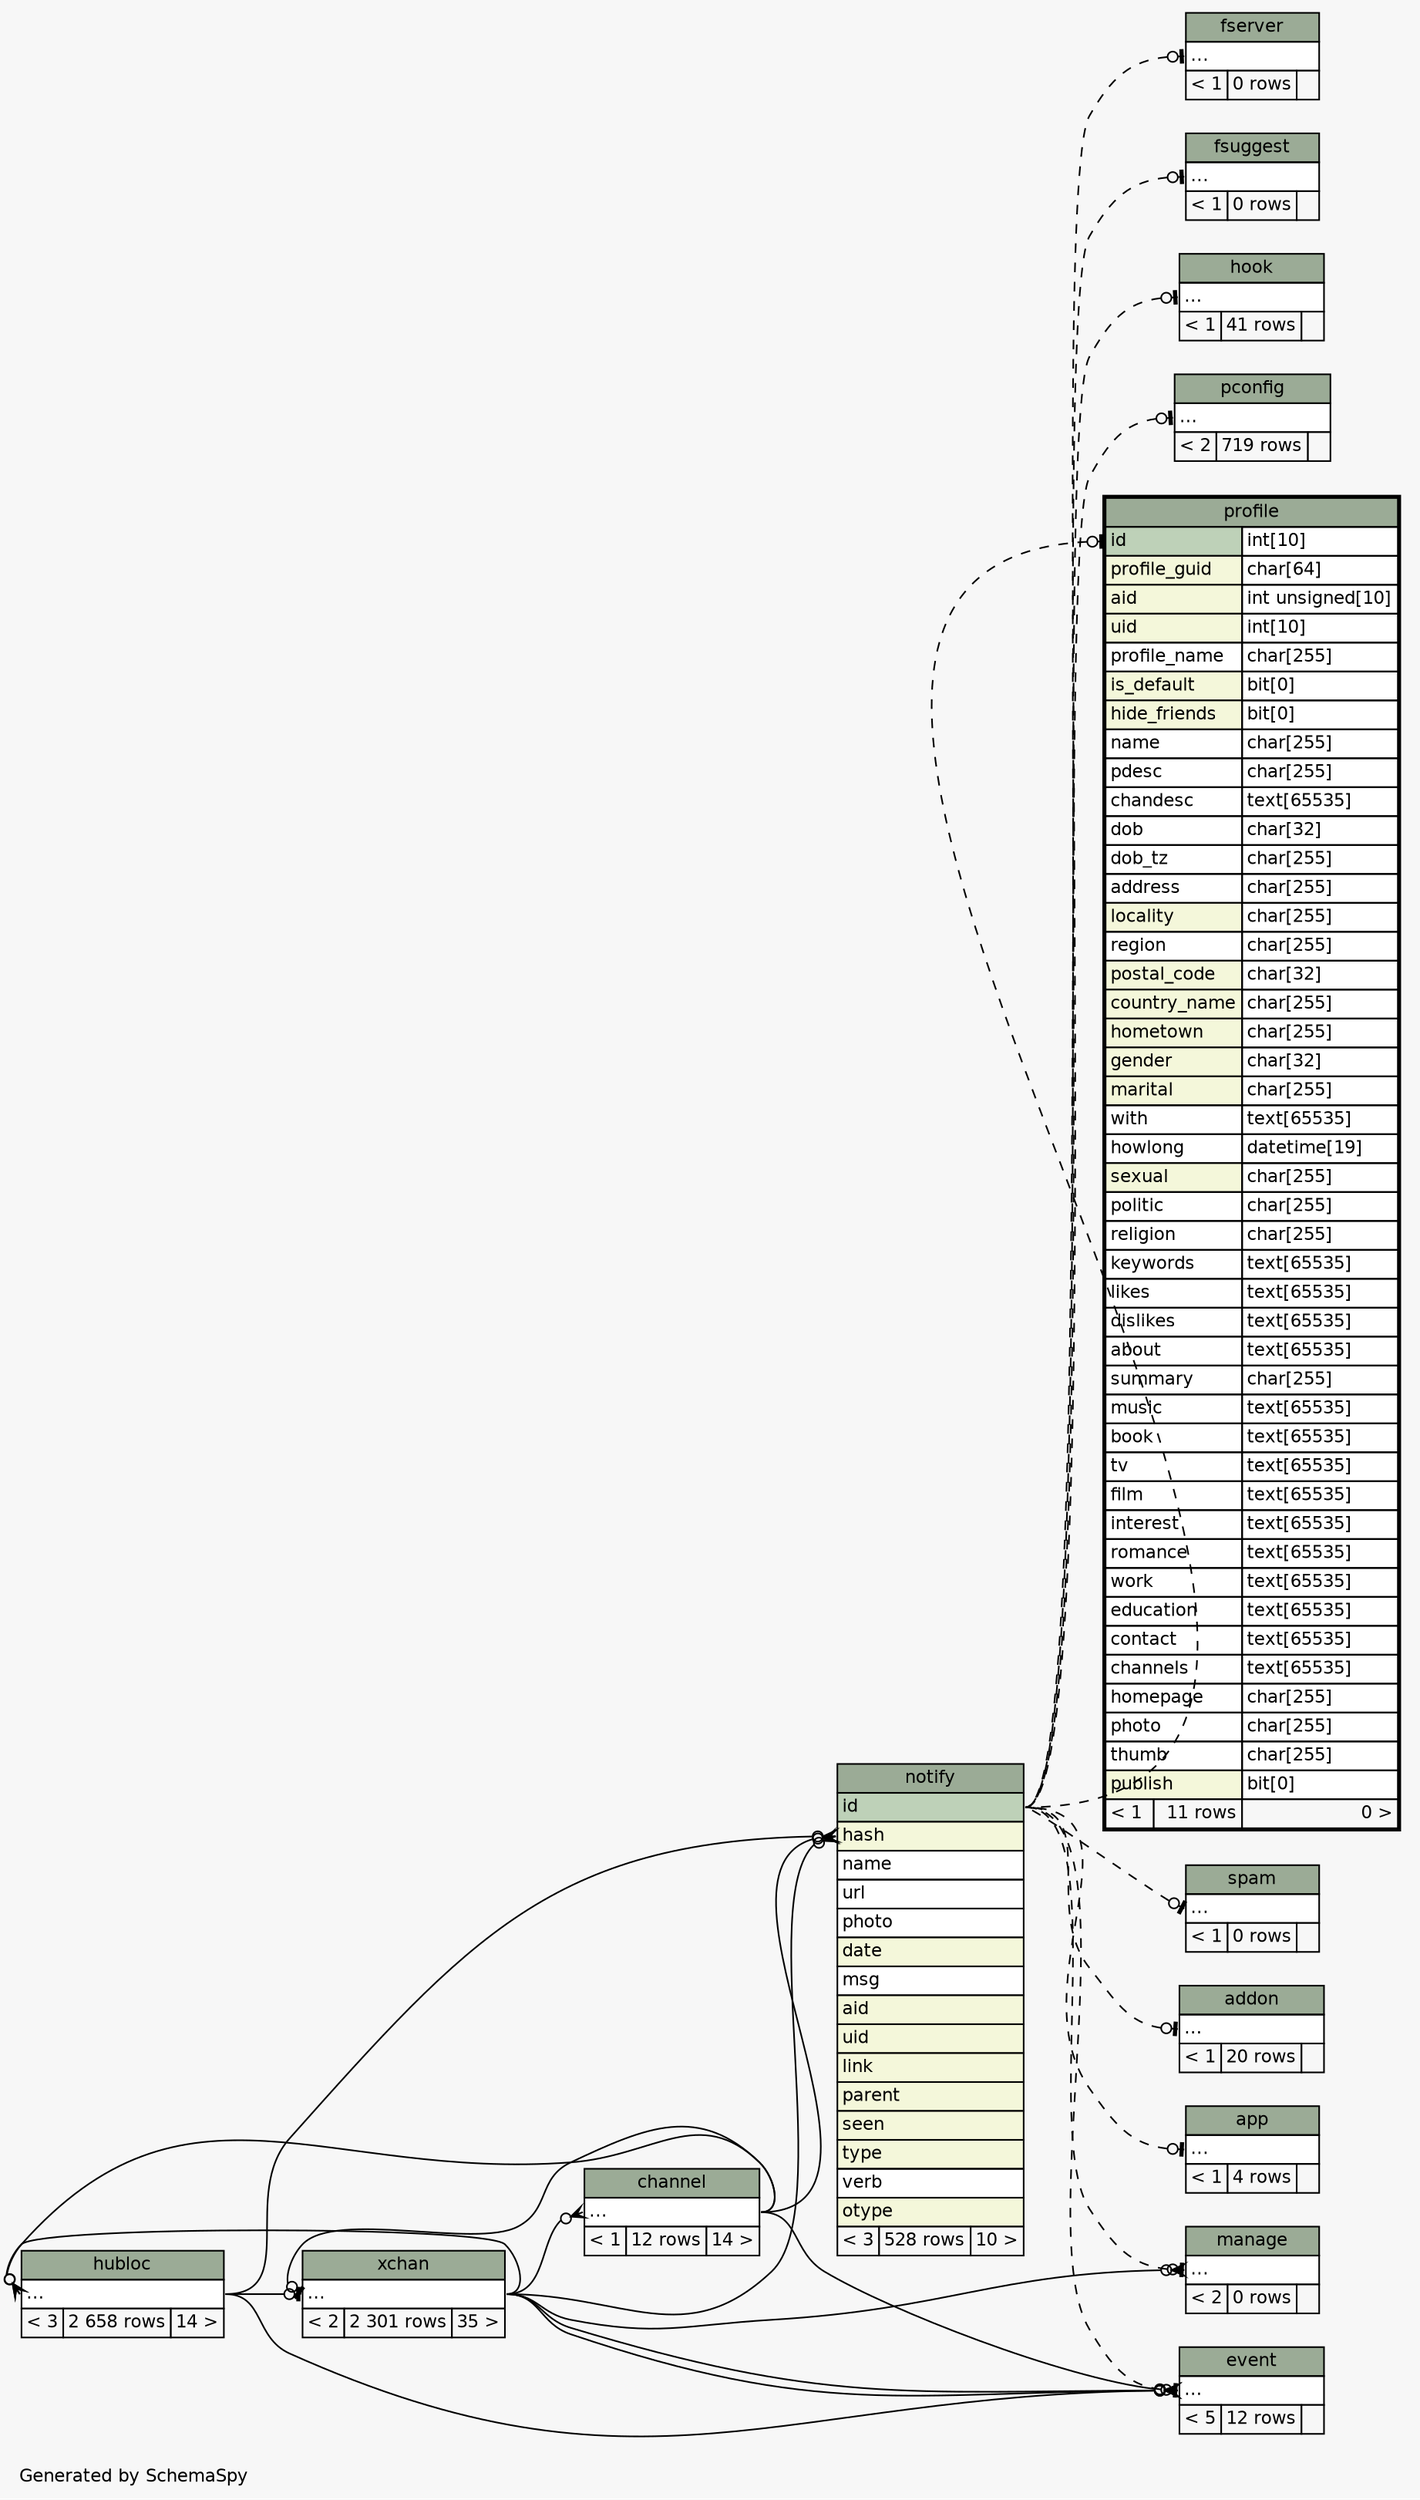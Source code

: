 // dot 2.26.3 on Linux 3.2.0-4-686-pae
// SchemaSpy rev 590
digraph "impliedTwoDegreesRelationshipsDiagram" {
  graph [
    rankdir="RL"
    bgcolor="#f7f7f7"
    label="\nGenerated by SchemaSpy"
    labeljust="l"
    nodesep="0.18"
    ranksep="0.46"
    fontname="Helvetica"
    fontsize="11"
  ];
  node [
    fontname="Helvetica"
    fontsize="11"
    shape="plaintext"
  ];
  edge [
    arrowsize="0.8"
  ];
  "addon":"elipses":w -> "notify":"id":e [arrowhead=none dir=back arrowtail=teeodot style=dashed];
  "app":"elipses":w -> "notify":"id":e [arrowhead=none dir=back arrowtail=teeodot style=dashed];
  "channel":"elipses":w -> "xchan":"elipses":e [arrowhead=none dir=back arrowtail=crowodot];
  "event":"elipses":w -> "channel":"elipses":e [arrowhead=none dir=back arrowtail=crowodot];
  "event":"elipses":w -> "hubloc":"elipses":e [arrowhead=none dir=back arrowtail=crowodot];
  "event":"elipses":w -> "xchan":"elipses":e [arrowhead=none dir=back arrowtail=crowodot];
  "event":"elipses":w -> "xchan":"elipses":e [arrowhead=none dir=back arrowtail=crowodot];
  "event":"elipses":w -> "notify":"id":e [arrowhead=none dir=back arrowtail=teeodot style=dashed];
  "fserver":"elipses":w -> "notify":"id":e [arrowhead=none dir=back arrowtail=teeodot style=dashed];
  "fsuggest":"elipses":w -> "notify":"id":e [arrowhead=none dir=back arrowtail=teeodot style=dashed];
  "hook":"elipses":w -> "notify":"id":e [arrowhead=none dir=back arrowtail=teeodot style=dashed];
  "hubloc":"elipses":w -> "channel":"elipses":e [arrowhead=none dir=back arrowtail=crowodot];
  "hubloc":"elipses":w -> "xchan":"elipses":e [arrowhead=none dir=back arrowtail=crowodot];
  "manage":"elipses":w -> "notify":"id":e [arrowhead=none dir=back arrowtail=teeodot style=dashed];
  "manage":"elipses":w -> "xchan":"elipses":e [arrowhead=none dir=back arrowtail=crowodot];
  "notify":"hash":w -> "channel":"elipses":e [arrowhead=none dir=back arrowtail=crowodot];
  "notify":"hash":w -> "hubloc":"elipses":e [arrowhead=none dir=back arrowtail=crowodot];
  "notify":"hash":w -> "xchan":"elipses":e [arrowhead=none dir=back arrowtail=crowodot];
  "pconfig":"elipses":w -> "notify":"id":e [arrowhead=none dir=back arrowtail=teeodot style=dashed];
  "profile":"id":w -> "notify":"id":e [arrowhead=none dir=back arrowtail=teeodot style=dashed];
  "spam":"elipses":w -> "notify":"id":e [arrowhead=none dir=back arrowtail=teeodot style=dashed];
  "xchan":"elipses":w -> "channel":"elipses":e [arrowhead=none dir=back arrowtail=teeodot];
  "xchan":"elipses":w -> "hubloc":"elipses":e [arrowhead=none dir=back arrowtail=teeodot];
  "addon" [
    label=<
    <TABLE BORDER="0" CELLBORDER="1" CELLSPACING="0" BGCOLOR="#ffffff">
      <TR><TD COLSPAN="3" BGCOLOR="#9bab96" ALIGN="CENTER">addon</TD></TR>
      <TR><TD PORT="elipses" COLSPAN="3" ALIGN="LEFT">...</TD></TR>
      <TR><TD ALIGN="LEFT" BGCOLOR="#f7f7f7">&lt; 1</TD><TD ALIGN="RIGHT" BGCOLOR="#f7f7f7">20 rows</TD><TD ALIGN="RIGHT" BGCOLOR="#f7f7f7">  </TD></TR>
    </TABLE>>
    URL="addon.html"
    tooltip="addon"
  ];
  "app" [
    label=<
    <TABLE BORDER="0" CELLBORDER="1" CELLSPACING="0" BGCOLOR="#ffffff">
      <TR><TD COLSPAN="3" BGCOLOR="#9bab96" ALIGN="CENTER">app</TD></TR>
      <TR><TD PORT="elipses" COLSPAN="3" ALIGN="LEFT">...</TD></TR>
      <TR><TD ALIGN="LEFT" BGCOLOR="#f7f7f7">&lt; 1</TD><TD ALIGN="RIGHT" BGCOLOR="#f7f7f7">4 rows</TD><TD ALIGN="RIGHT" BGCOLOR="#f7f7f7">  </TD></TR>
    </TABLE>>
    URL="app.html"
    tooltip="app"
  ];
  "channel" [
    label=<
    <TABLE BORDER="0" CELLBORDER="1" CELLSPACING="0" BGCOLOR="#ffffff">
      <TR><TD COLSPAN="3" BGCOLOR="#9bab96" ALIGN="CENTER">channel</TD></TR>
      <TR><TD PORT="elipses" COLSPAN="3" ALIGN="LEFT">...</TD></TR>
      <TR><TD ALIGN="LEFT" BGCOLOR="#f7f7f7">&lt; 1</TD><TD ALIGN="RIGHT" BGCOLOR="#f7f7f7">12 rows</TD><TD ALIGN="RIGHT" BGCOLOR="#f7f7f7">14 &gt;</TD></TR>
    </TABLE>>
    URL="channel.html"
    tooltip="channel"
  ];
  "event" [
    label=<
    <TABLE BORDER="0" CELLBORDER="1" CELLSPACING="0" BGCOLOR="#ffffff">
      <TR><TD COLSPAN="3" BGCOLOR="#9bab96" ALIGN="CENTER">event</TD></TR>
      <TR><TD PORT="elipses" COLSPAN="3" ALIGN="LEFT">...</TD></TR>
      <TR><TD ALIGN="LEFT" BGCOLOR="#f7f7f7">&lt; 5</TD><TD ALIGN="RIGHT" BGCOLOR="#f7f7f7">12 rows</TD><TD ALIGN="RIGHT" BGCOLOR="#f7f7f7">  </TD></TR>
    </TABLE>>
    URL="event.html"
    tooltip="event"
  ];
  "fserver" [
    label=<
    <TABLE BORDER="0" CELLBORDER="1" CELLSPACING="0" BGCOLOR="#ffffff">
      <TR><TD COLSPAN="3" BGCOLOR="#9bab96" ALIGN="CENTER">fserver</TD></TR>
      <TR><TD PORT="elipses" COLSPAN="3" ALIGN="LEFT">...</TD></TR>
      <TR><TD ALIGN="LEFT" BGCOLOR="#f7f7f7">&lt; 1</TD><TD ALIGN="RIGHT" BGCOLOR="#f7f7f7">0 rows</TD><TD ALIGN="RIGHT" BGCOLOR="#f7f7f7">  </TD></TR>
    </TABLE>>
    URL="fserver.html"
    tooltip="fserver"
  ];
  "fsuggest" [
    label=<
    <TABLE BORDER="0" CELLBORDER="1" CELLSPACING="0" BGCOLOR="#ffffff">
      <TR><TD COLSPAN="3" BGCOLOR="#9bab96" ALIGN="CENTER">fsuggest</TD></TR>
      <TR><TD PORT="elipses" COLSPAN="3" ALIGN="LEFT">...</TD></TR>
      <TR><TD ALIGN="LEFT" BGCOLOR="#f7f7f7">&lt; 1</TD><TD ALIGN="RIGHT" BGCOLOR="#f7f7f7">0 rows</TD><TD ALIGN="RIGHT" BGCOLOR="#f7f7f7">  </TD></TR>
    </TABLE>>
    URL="fsuggest.html"
    tooltip="fsuggest"
  ];
  "hook" [
    label=<
    <TABLE BORDER="0" CELLBORDER="1" CELLSPACING="0" BGCOLOR="#ffffff">
      <TR><TD COLSPAN="3" BGCOLOR="#9bab96" ALIGN="CENTER">hook</TD></TR>
      <TR><TD PORT="elipses" COLSPAN="3" ALIGN="LEFT">...</TD></TR>
      <TR><TD ALIGN="LEFT" BGCOLOR="#f7f7f7">&lt; 1</TD><TD ALIGN="RIGHT" BGCOLOR="#f7f7f7">41 rows</TD><TD ALIGN="RIGHT" BGCOLOR="#f7f7f7">  </TD></TR>
    </TABLE>>
    URL="hook.html"
    tooltip="hook"
  ];
  "hubloc" [
    label=<
    <TABLE BORDER="0" CELLBORDER="1" CELLSPACING="0" BGCOLOR="#ffffff">
      <TR><TD COLSPAN="3" BGCOLOR="#9bab96" ALIGN="CENTER">hubloc</TD></TR>
      <TR><TD PORT="elipses" COLSPAN="3" ALIGN="LEFT">...</TD></TR>
      <TR><TD ALIGN="LEFT" BGCOLOR="#f7f7f7">&lt; 3</TD><TD ALIGN="RIGHT" BGCOLOR="#f7f7f7">2 658 rows</TD><TD ALIGN="RIGHT" BGCOLOR="#f7f7f7">14 &gt;</TD></TR>
    </TABLE>>
    URL="hubloc.html"
    tooltip="hubloc"
  ];
  "manage" [
    label=<
    <TABLE BORDER="0" CELLBORDER="1" CELLSPACING="0" BGCOLOR="#ffffff">
      <TR><TD COLSPAN="3" BGCOLOR="#9bab96" ALIGN="CENTER">manage</TD></TR>
      <TR><TD PORT="elipses" COLSPAN="3" ALIGN="LEFT">...</TD></TR>
      <TR><TD ALIGN="LEFT" BGCOLOR="#f7f7f7">&lt; 2</TD><TD ALIGN="RIGHT" BGCOLOR="#f7f7f7">0 rows</TD><TD ALIGN="RIGHT" BGCOLOR="#f7f7f7">  </TD></TR>
    </TABLE>>
    URL="manage.html"
    tooltip="manage"
  ];
  "notify" [
    label=<
    <TABLE BORDER="0" CELLBORDER="1" CELLSPACING="0" BGCOLOR="#ffffff">
      <TR><TD COLSPAN="3" BGCOLOR="#9bab96" ALIGN="CENTER">notify</TD></TR>
      <TR><TD PORT="id" COLSPAN="3" BGCOLOR="#bed1b8" ALIGN="LEFT">id</TD></TR>
      <TR><TD PORT="hash" COLSPAN="3" BGCOLOR="#f4f7da" ALIGN="LEFT">hash</TD></TR>
      <TR><TD PORT="name" COLSPAN="3" ALIGN="LEFT">name</TD></TR>
      <TR><TD PORT="url" COLSPAN="3" ALIGN="LEFT">url</TD></TR>
      <TR><TD PORT="photo" COLSPAN="3" ALIGN="LEFT">photo</TD></TR>
      <TR><TD PORT="date" COLSPAN="3" BGCOLOR="#f4f7da" ALIGN="LEFT">date</TD></TR>
      <TR><TD PORT="msg" COLSPAN="3" ALIGN="LEFT">msg</TD></TR>
      <TR><TD PORT="aid" COLSPAN="3" BGCOLOR="#f4f7da" ALIGN="LEFT">aid</TD></TR>
      <TR><TD PORT="uid" COLSPAN="3" BGCOLOR="#f4f7da" ALIGN="LEFT">uid</TD></TR>
      <TR><TD PORT="link" COLSPAN="3" BGCOLOR="#f4f7da" ALIGN="LEFT">link</TD></TR>
      <TR><TD PORT="parent" COLSPAN="3" BGCOLOR="#f4f7da" ALIGN="LEFT">parent</TD></TR>
      <TR><TD PORT="seen" COLSPAN="3" BGCOLOR="#f4f7da" ALIGN="LEFT">seen</TD></TR>
      <TR><TD PORT="type" COLSPAN="3" BGCOLOR="#f4f7da" ALIGN="LEFT">type</TD></TR>
      <TR><TD PORT="verb" COLSPAN="3" ALIGN="LEFT">verb</TD></TR>
      <TR><TD PORT="otype" COLSPAN="3" BGCOLOR="#f4f7da" ALIGN="LEFT">otype</TD></TR>
      <TR><TD ALIGN="LEFT" BGCOLOR="#f7f7f7">&lt; 3</TD><TD ALIGN="RIGHT" BGCOLOR="#f7f7f7">528 rows</TD><TD ALIGN="RIGHT" BGCOLOR="#f7f7f7">10 &gt;</TD></TR>
    </TABLE>>
    URL="notify.html"
    tooltip="notify"
  ];
  "pconfig" [
    label=<
    <TABLE BORDER="0" CELLBORDER="1" CELLSPACING="0" BGCOLOR="#ffffff">
      <TR><TD COLSPAN="3" BGCOLOR="#9bab96" ALIGN="CENTER">pconfig</TD></TR>
      <TR><TD PORT="elipses" COLSPAN="3" ALIGN="LEFT">...</TD></TR>
      <TR><TD ALIGN="LEFT" BGCOLOR="#f7f7f7">&lt; 2</TD><TD ALIGN="RIGHT" BGCOLOR="#f7f7f7">719 rows</TD><TD ALIGN="RIGHT" BGCOLOR="#f7f7f7">  </TD></TR>
    </TABLE>>
    URL="pconfig.html"
    tooltip="pconfig"
  ];
  "profile" [
    label=<
    <TABLE BORDER="2" CELLBORDER="1" CELLSPACING="0" BGCOLOR="#ffffff">
      <TR><TD COLSPAN="3" BGCOLOR="#9bab96" ALIGN="CENTER">profile</TD></TR>
      <TR><TD PORT="id" COLSPAN="2" BGCOLOR="#bed1b8" ALIGN="LEFT">id</TD><TD PORT="id.type" ALIGN="LEFT">int[10]</TD></TR>
      <TR><TD PORT="profile_guid" COLSPAN="2" BGCOLOR="#f4f7da" ALIGN="LEFT">profile_guid</TD><TD PORT="profile_guid.type" ALIGN="LEFT">char[64]</TD></TR>
      <TR><TD PORT="aid" COLSPAN="2" BGCOLOR="#f4f7da" ALIGN="LEFT">aid</TD><TD PORT="aid.type" ALIGN="LEFT">int unsigned[10]</TD></TR>
      <TR><TD PORT="uid" COLSPAN="2" BGCOLOR="#f4f7da" ALIGN="LEFT">uid</TD><TD PORT="uid.type" ALIGN="LEFT">int[10]</TD></TR>
      <TR><TD PORT="profile_name" COLSPAN="2" ALIGN="LEFT">profile_name</TD><TD PORT="profile_name.type" ALIGN="LEFT">char[255]</TD></TR>
      <TR><TD PORT="is_default" COLSPAN="2" BGCOLOR="#f4f7da" ALIGN="LEFT">is_default</TD><TD PORT="is_default.type" ALIGN="LEFT">bit[0]</TD></TR>
      <TR><TD PORT="hide_friends" COLSPAN="2" BGCOLOR="#f4f7da" ALIGN="LEFT">hide_friends</TD><TD PORT="hide_friends.type" ALIGN="LEFT">bit[0]</TD></TR>
      <TR><TD PORT="name" COLSPAN="2" ALIGN="LEFT">name</TD><TD PORT="name.type" ALIGN="LEFT">char[255]</TD></TR>
      <TR><TD PORT="pdesc" COLSPAN="2" ALIGN="LEFT">pdesc</TD><TD PORT="pdesc.type" ALIGN="LEFT">char[255]</TD></TR>
      <TR><TD PORT="chandesc" COLSPAN="2" ALIGN="LEFT">chandesc</TD><TD PORT="chandesc.type" ALIGN="LEFT">text[65535]</TD></TR>
      <TR><TD PORT="dob" COLSPAN="2" ALIGN="LEFT">dob</TD><TD PORT="dob.type" ALIGN="LEFT">char[32]</TD></TR>
      <TR><TD PORT="dob_tz" COLSPAN="2" ALIGN="LEFT">dob_tz</TD><TD PORT="dob_tz.type" ALIGN="LEFT">char[255]</TD></TR>
      <TR><TD PORT="address" COLSPAN="2" ALIGN="LEFT">address</TD><TD PORT="address.type" ALIGN="LEFT">char[255]</TD></TR>
      <TR><TD PORT="locality" COLSPAN="2" BGCOLOR="#f4f7da" ALIGN="LEFT">locality</TD><TD PORT="locality.type" ALIGN="LEFT">char[255]</TD></TR>
      <TR><TD PORT="region" COLSPAN="2" ALIGN="LEFT">region</TD><TD PORT="region.type" ALIGN="LEFT">char[255]</TD></TR>
      <TR><TD PORT="postal_code" COLSPAN="2" BGCOLOR="#f4f7da" ALIGN="LEFT">postal_code</TD><TD PORT="postal_code.type" ALIGN="LEFT">char[32]</TD></TR>
      <TR><TD PORT="country_name" COLSPAN="2" BGCOLOR="#f4f7da" ALIGN="LEFT">country_name</TD><TD PORT="country_name.type" ALIGN="LEFT">char[255]</TD></TR>
      <TR><TD PORT="hometown" COLSPAN="2" BGCOLOR="#f4f7da" ALIGN="LEFT">hometown</TD><TD PORT="hometown.type" ALIGN="LEFT">char[255]</TD></TR>
      <TR><TD PORT="gender" COLSPAN="2" BGCOLOR="#f4f7da" ALIGN="LEFT">gender</TD><TD PORT="gender.type" ALIGN="LEFT">char[32]</TD></TR>
      <TR><TD PORT="marital" COLSPAN="2" BGCOLOR="#f4f7da" ALIGN="LEFT">marital</TD><TD PORT="marital.type" ALIGN="LEFT">char[255]</TD></TR>
      <TR><TD PORT="with" COLSPAN="2" ALIGN="LEFT">with</TD><TD PORT="with.type" ALIGN="LEFT">text[65535]</TD></TR>
      <TR><TD PORT="howlong" COLSPAN="2" ALIGN="LEFT">howlong</TD><TD PORT="howlong.type" ALIGN="LEFT">datetime[19]</TD></TR>
      <TR><TD PORT="sexual" COLSPAN="2" BGCOLOR="#f4f7da" ALIGN="LEFT">sexual</TD><TD PORT="sexual.type" ALIGN="LEFT">char[255]</TD></TR>
      <TR><TD PORT="politic" COLSPAN="2" ALIGN="LEFT">politic</TD><TD PORT="politic.type" ALIGN="LEFT">char[255]</TD></TR>
      <TR><TD PORT="religion" COLSPAN="2" ALIGN="LEFT">religion</TD><TD PORT="religion.type" ALIGN="LEFT">char[255]</TD></TR>
      <TR><TD PORT="keywords" COLSPAN="2" ALIGN="LEFT">keywords</TD><TD PORT="keywords.type" ALIGN="LEFT">text[65535]</TD></TR>
      <TR><TD PORT="likes" COLSPAN="2" ALIGN="LEFT">likes</TD><TD PORT="likes.type" ALIGN="LEFT">text[65535]</TD></TR>
      <TR><TD PORT="dislikes" COLSPAN="2" ALIGN="LEFT">dislikes</TD><TD PORT="dislikes.type" ALIGN="LEFT">text[65535]</TD></TR>
      <TR><TD PORT="about" COLSPAN="2" ALIGN="LEFT">about</TD><TD PORT="about.type" ALIGN="LEFT">text[65535]</TD></TR>
      <TR><TD PORT="summary" COLSPAN="2" ALIGN="LEFT">summary</TD><TD PORT="summary.type" ALIGN="LEFT">char[255]</TD></TR>
      <TR><TD PORT="music" COLSPAN="2" ALIGN="LEFT">music</TD><TD PORT="music.type" ALIGN="LEFT">text[65535]</TD></TR>
      <TR><TD PORT="book" COLSPAN="2" ALIGN="LEFT">book</TD><TD PORT="book.type" ALIGN="LEFT">text[65535]</TD></TR>
      <TR><TD PORT="tv" COLSPAN="2" ALIGN="LEFT">tv</TD><TD PORT="tv.type" ALIGN="LEFT">text[65535]</TD></TR>
      <TR><TD PORT="film" COLSPAN="2" ALIGN="LEFT">film</TD><TD PORT="film.type" ALIGN="LEFT">text[65535]</TD></TR>
      <TR><TD PORT="interest" COLSPAN="2" ALIGN="LEFT">interest</TD><TD PORT="interest.type" ALIGN="LEFT">text[65535]</TD></TR>
      <TR><TD PORT="romance" COLSPAN="2" ALIGN="LEFT">romance</TD><TD PORT="romance.type" ALIGN="LEFT">text[65535]</TD></TR>
      <TR><TD PORT="work" COLSPAN="2" ALIGN="LEFT">work</TD><TD PORT="work.type" ALIGN="LEFT">text[65535]</TD></TR>
      <TR><TD PORT="education" COLSPAN="2" ALIGN="LEFT">education</TD><TD PORT="education.type" ALIGN="LEFT">text[65535]</TD></TR>
      <TR><TD PORT="contact" COLSPAN="2" ALIGN="LEFT">contact</TD><TD PORT="contact.type" ALIGN="LEFT">text[65535]</TD></TR>
      <TR><TD PORT="channels" COLSPAN="2" ALIGN="LEFT">channels</TD><TD PORT="channels.type" ALIGN="LEFT">text[65535]</TD></TR>
      <TR><TD PORT="homepage" COLSPAN="2" ALIGN="LEFT">homepage</TD><TD PORT="homepage.type" ALIGN="LEFT">char[255]</TD></TR>
      <TR><TD PORT="photo" COLSPAN="2" ALIGN="LEFT">photo</TD><TD PORT="photo.type" ALIGN="LEFT">char[255]</TD></TR>
      <TR><TD PORT="thumb" COLSPAN="2" ALIGN="LEFT">thumb</TD><TD PORT="thumb.type" ALIGN="LEFT">char[255]</TD></TR>
      <TR><TD PORT="publish" COLSPAN="2" BGCOLOR="#f4f7da" ALIGN="LEFT">publish</TD><TD PORT="publish.type" ALIGN="LEFT">bit[0]</TD></TR>
      <TR><TD ALIGN="LEFT" BGCOLOR="#f7f7f7">&lt; 1</TD><TD ALIGN="RIGHT" BGCOLOR="#f7f7f7">11 rows</TD><TD ALIGN="RIGHT" BGCOLOR="#f7f7f7">0 &gt;</TD></TR>
    </TABLE>>
    URL="profile.html"
    tooltip="profile"
  ];
  "spam" [
    label=<
    <TABLE BORDER="0" CELLBORDER="1" CELLSPACING="0" BGCOLOR="#ffffff">
      <TR><TD COLSPAN="3" BGCOLOR="#9bab96" ALIGN="CENTER">spam</TD></TR>
      <TR><TD PORT="elipses" COLSPAN="3" ALIGN="LEFT">...</TD></TR>
      <TR><TD ALIGN="LEFT" BGCOLOR="#f7f7f7">&lt; 1</TD><TD ALIGN="RIGHT" BGCOLOR="#f7f7f7">0 rows</TD><TD ALIGN="RIGHT" BGCOLOR="#f7f7f7">  </TD></TR>
    </TABLE>>
    URL="spam.html"
    tooltip="spam"
  ];
  "xchan" [
    label=<
    <TABLE BORDER="0" CELLBORDER="1" CELLSPACING="0" BGCOLOR="#ffffff">
      <TR><TD COLSPAN="3" BGCOLOR="#9bab96" ALIGN="CENTER">xchan</TD></TR>
      <TR><TD PORT="elipses" COLSPAN="3" ALIGN="LEFT">...</TD></TR>
      <TR><TD ALIGN="LEFT" BGCOLOR="#f7f7f7">&lt; 2</TD><TD ALIGN="RIGHT" BGCOLOR="#f7f7f7">2 301 rows</TD><TD ALIGN="RIGHT" BGCOLOR="#f7f7f7">35 &gt;</TD></TR>
    </TABLE>>
    URL="xchan.html"
    tooltip="xchan"
  ];
}

